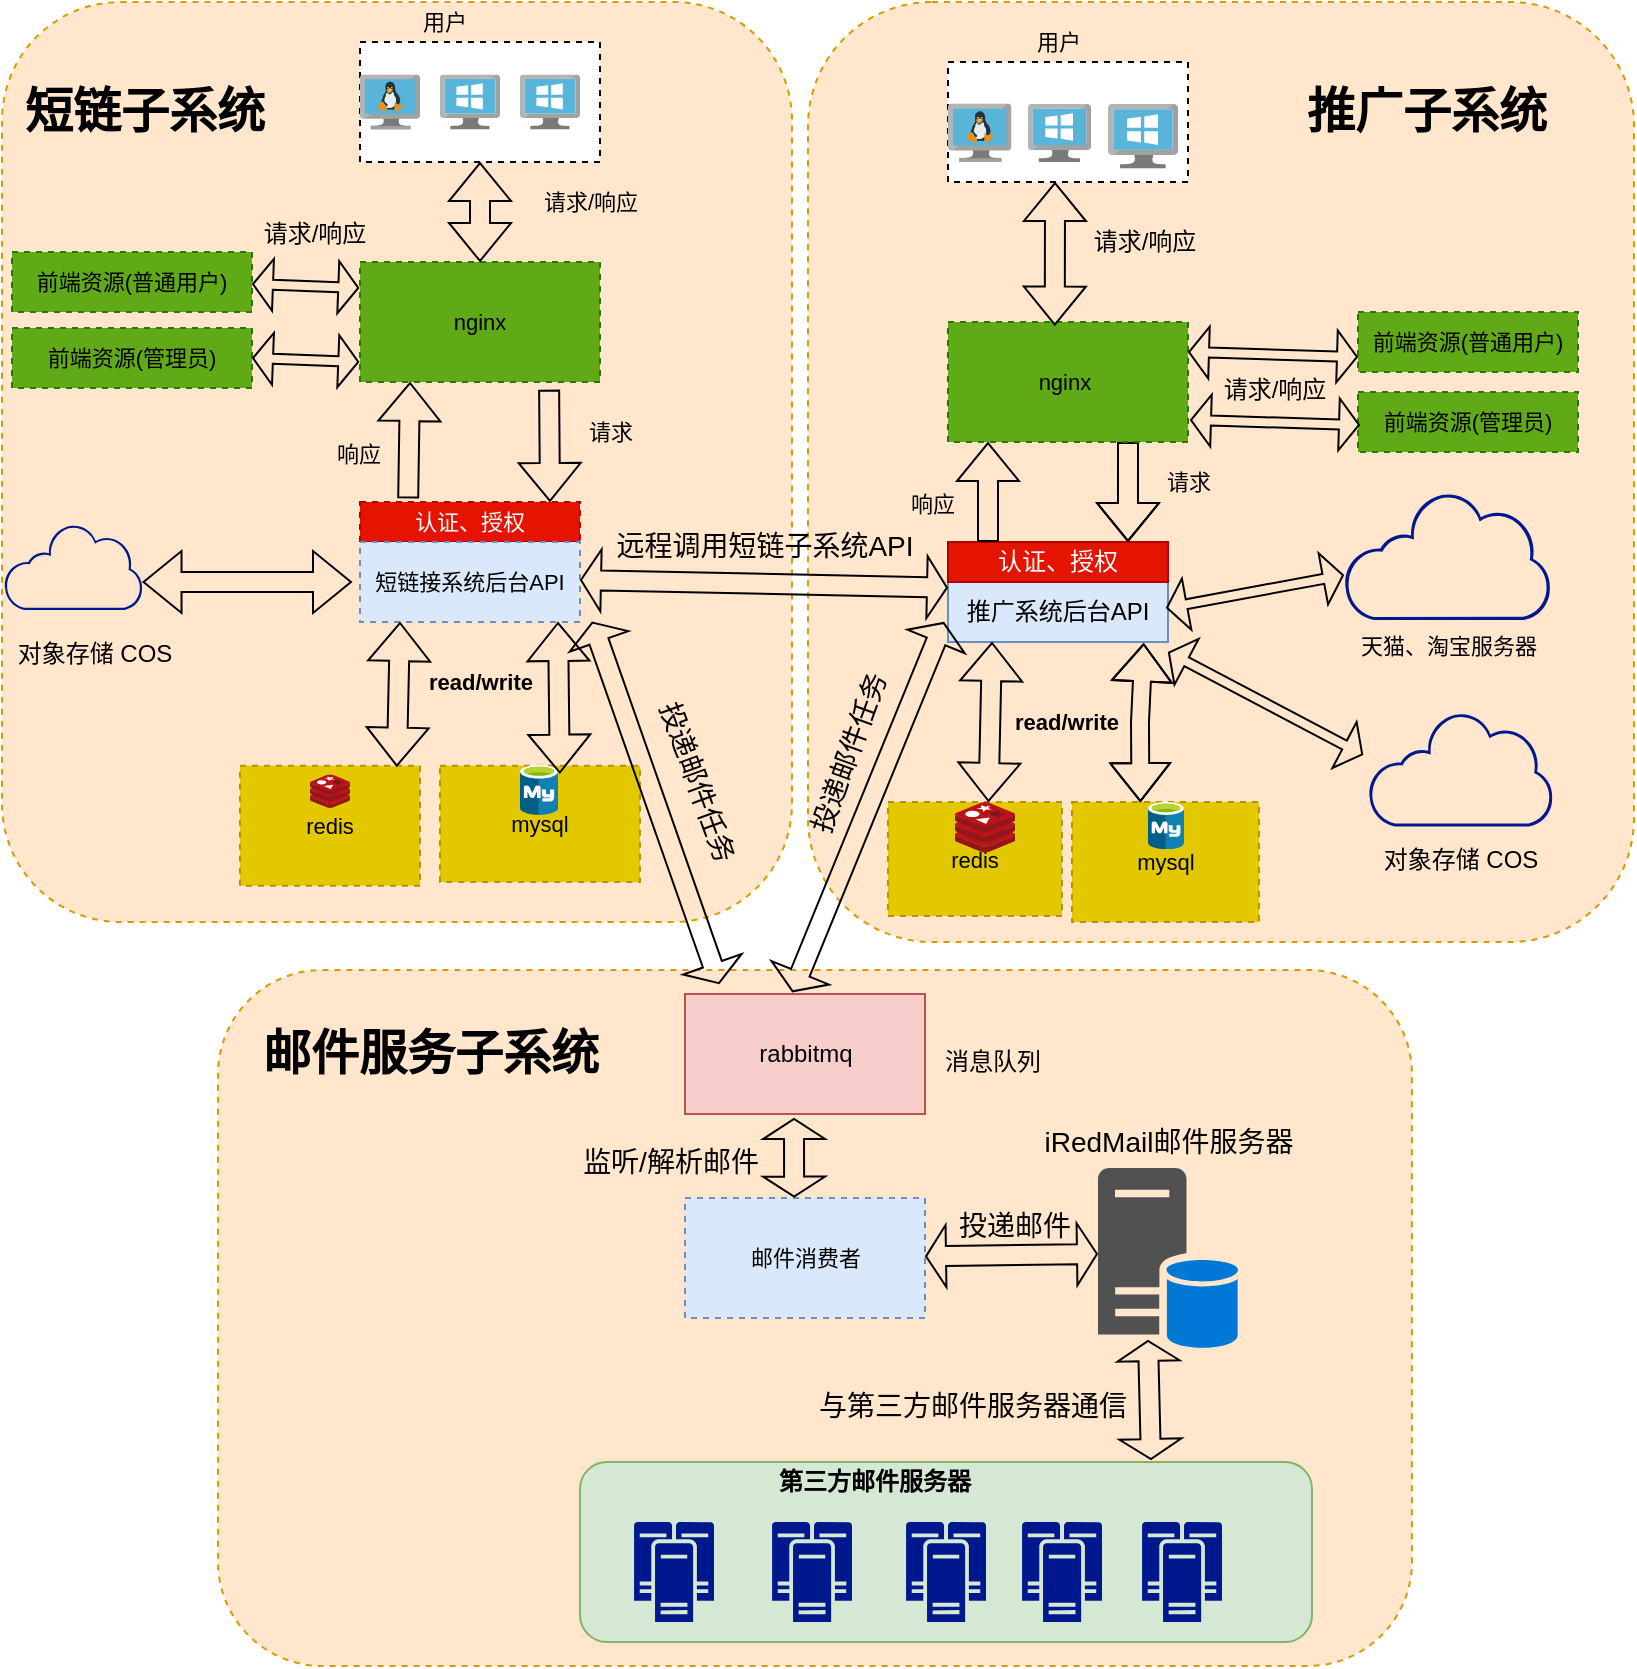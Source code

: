 <mxfile version="18.1.1" type="github">
  <diagram id="CSwuzUKMIccfADh2_HcM" name="第 1 页">
    <mxGraphModel dx="1038" dy="483" grid="0" gridSize="10" guides="1" tooltips="1" connect="1" arrows="1" fold="1" page="1" pageScale="1" pageWidth="827" pageHeight="1169" math="0" shadow="0">
      <root>
        <mxCell id="0" />
        <mxCell id="1" parent="0" />
        <mxCell id="Br_0iNkM0B_P52d63Boj-1" value="" style="rounded=1;whiteSpace=wrap;html=1;dashed=1;fillColor=#ffe6cc;strokeColor=#d79b00;" parent="1" vertex="1">
          <mxGeometry x="5" y="10" width="395" height="460" as="geometry" />
        </mxCell>
        <mxCell id="Br_0iNkM0B_P52d63Boj-2" value="认证、授权" style="rounded=0;whiteSpace=wrap;html=1;dashed=1;fontFamily=Helvetica;fontSize=11;fontColor=#ffffff;fillColor=#e51400;strokeColor=#B20000;" parent="1" vertex="1">
          <mxGeometry x="184" y="260" width="110" height="20" as="geometry" />
        </mxCell>
        <mxCell id="Br_0iNkM0B_P52d63Boj-3" value="短链接系统后台API" style="rounded=0;whiteSpace=wrap;html=1;dashed=1;fontFamily=Helvetica;fontSize=11;fillColor=#dae8fc;strokeColor=#6c8ebf;" parent="1" vertex="1">
          <mxGeometry x="184" y="280" width="110" height="40" as="geometry" />
        </mxCell>
        <mxCell id="Br_0iNkM0B_P52d63Boj-4" value="redis" style="rounded=0;whiteSpace=wrap;html=1;dashed=1;fontFamily=Helvetica;fontSize=11;fontColor=#000000;fillColor=#e3c800;strokeColor=#B09500;" parent="1" vertex="1">
          <mxGeometry x="124" y="391.84" width="90" height="60" as="geometry" />
        </mxCell>
        <mxCell id="Br_0iNkM0B_P52d63Boj-5" value="" style="sketch=0;aspect=fixed;html=1;points=[];align=center;image;fontSize=12;image=img/lib/mscae/Cache_Redis_Product.svg;dashed=1;fontFamily=Helvetica;fontColor=default;" parent="1" vertex="1">
          <mxGeometry x="159" y="396.2" width="20" height="16.8" as="geometry" />
        </mxCell>
        <mxCell id="Br_0iNkM0B_P52d63Boj-6" value="mysql" style="rounded=0;whiteSpace=wrap;html=1;dashed=1;fontFamily=Helvetica;fontSize=11;fontColor=#000000;fillColor=#e3c800;strokeColor=#B09500;" parent="1" vertex="1">
          <mxGeometry x="224" y="391.84" width="100" height="58.16" as="geometry" />
        </mxCell>
        <mxCell id="Br_0iNkM0B_P52d63Boj-7" value="" style="sketch=0;aspect=fixed;html=1;points=[];align=center;image;fontSize=12;image=img/lib/mscae/Azure_Database_for_MySQL_servers.svg;dashed=1;fontFamily=Helvetica;fontColor=default;" parent="1" vertex="1">
          <mxGeometry x="264" y="391.44" width="19" height="25" as="geometry" />
        </mxCell>
        <mxCell id="Br_0iNkM0B_P52d63Boj-8" value="" style="shape=flexArrow;endArrow=classic;startArrow=classic;html=1;rounded=0;labelBackgroundColor=default;fontFamily=Helvetica;fontSize=11;fontColor=default;strokeColor=default;exitX=0.871;exitY=0.008;exitDx=0;exitDy=0;exitPerimeter=0;" parent="1" source="Br_0iNkM0B_P52d63Boj-4" edge="1">
          <mxGeometry width="100" height="100" relative="1" as="geometry">
            <mxPoint x="104" y="420" as="sourcePoint" />
            <mxPoint x="204" y="320" as="targetPoint" />
          </mxGeometry>
        </mxCell>
        <mxCell id="Br_0iNkM0B_P52d63Boj-9" value="" style="shape=flexArrow;endArrow=classic;startArrow=classic;html=1;rounded=0;labelBackgroundColor=default;fontFamily=Helvetica;fontSize=11;fontColor=default;strokeColor=default;exitX=1.048;exitY=0.173;exitDx=0;exitDy=0;exitPerimeter=0;" parent="1" source="Br_0iNkM0B_P52d63Boj-7" edge="1">
          <mxGeometry width="100" height="100" relative="1" as="geometry">
            <mxPoint x="183" y="420" as="sourcePoint" />
            <mxPoint x="283" y="320" as="targetPoint" />
          </mxGeometry>
        </mxCell>
        <mxCell id="Br_0iNkM0B_P52d63Boj-10" value="&lt;b&gt;read/write&lt;/b&gt;" style="text;html=1;align=center;verticalAlign=middle;resizable=0;points=[];autosize=1;strokeColor=none;fillColor=none;fontSize=11;fontFamily=Helvetica;fontColor=default;" parent="1" vertex="1">
          <mxGeometry x="209" y="340" width="70" height="20" as="geometry" />
        </mxCell>
        <mxCell id="Br_0iNkM0B_P52d63Boj-11" value="&lt;font color=&quot;#000000&quot;&gt;nginx&lt;/font&gt;" style="rounded=0;whiteSpace=wrap;html=1;dashed=1;fontFamily=Helvetica;fontSize=11;fontColor=#ffffff;fillColor=#60a917;strokeColor=#2D7600;" parent="1" vertex="1">
          <mxGeometry x="184" y="140" width="120" height="60" as="geometry" />
        </mxCell>
        <mxCell id="Br_0iNkM0B_P52d63Boj-12" value="&lt;font color=&quot;#000000&quot;&gt;前端资源(普通用户)&lt;/font&gt;" style="rounded=0;whiteSpace=wrap;html=1;dashed=1;fontFamily=Helvetica;fontSize=11;fontColor=#ffffff;fillColor=#60a917;strokeColor=#2D7600;" parent="1" vertex="1">
          <mxGeometry x="10" y="135" width="120" height="30" as="geometry" />
        </mxCell>
        <mxCell id="Br_0iNkM0B_P52d63Boj-16" value="" style="shape=flexArrow;endArrow=classic;html=1;rounded=0;labelBackgroundColor=default;fontFamily=Helvetica;fontSize=11;fontColor=default;strokeColor=default;exitX=0.219;exitY=-0.091;exitDx=0;exitDy=0;exitPerimeter=0;" parent="1" source="Br_0iNkM0B_P52d63Boj-2" edge="1">
          <mxGeometry width="50" height="50" relative="1" as="geometry">
            <mxPoint x="159" y="250" as="sourcePoint" />
            <mxPoint x="209" y="200" as="targetPoint" />
          </mxGeometry>
        </mxCell>
        <mxCell id="Br_0iNkM0B_P52d63Boj-17" value="" style="shape=flexArrow;endArrow=classic;html=1;rounded=0;labelBackgroundColor=default;fontFamily=Helvetica;fontSize=11;fontColor=default;strokeColor=default;exitX=0.788;exitY=1.063;exitDx=0;exitDy=0;exitPerimeter=0;" parent="1" source="Br_0iNkM0B_P52d63Boj-11" edge="1">
          <mxGeometry width="50" height="50" relative="1" as="geometry">
            <mxPoint x="229" y="310" as="sourcePoint" />
            <mxPoint x="279" y="260" as="targetPoint" />
          </mxGeometry>
        </mxCell>
        <mxCell id="Br_0iNkM0B_P52d63Boj-18" value="响应" style="text;html=1;align=center;verticalAlign=middle;resizable=0;points=[];autosize=1;strokeColor=none;fillColor=none;fontSize=11;fontFamily=Helvetica;fontColor=default;" parent="1" vertex="1">
          <mxGeometry x="163" y="226" width="40" height="20" as="geometry" />
        </mxCell>
        <mxCell id="Br_0iNkM0B_P52d63Boj-19" value="请求" style="text;html=1;align=center;verticalAlign=middle;resizable=0;points=[];autosize=1;strokeColor=none;fillColor=none;fontSize=11;fontFamily=Helvetica;fontColor=default;" parent="1" vertex="1">
          <mxGeometry x="289" y="215" width="40" height="20" as="geometry" />
        </mxCell>
        <mxCell id="Br_0iNkM0B_P52d63Boj-20" value="" style="rounded=0;whiteSpace=wrap;html=1;dashed=1;fontFamily=Helvetica;fontSize=11;fontColor=default;" parent="1" vertex="1">
          <mxGeometry x="184" y="30" width="120" height="60" as="geometry" />
        </mxCell>
        <mxCell id="Br_0iNkM0B_P52d63Boj-21" value="" style="sketch=0;aspect=fixed;html=1;points=[];align=center;image;fontSize=12;image=img/lib/mscae/VM_Linux.svg;dashed=1;fontFamily=Helvetica;fontColor=default;" parent="1" vertex="1">
          <mxGeometry x="184" y="46.2" width="30" height="27.6" as="geometry" />
        </mxCell>
        <mxCell id="Br_0iNkM0B_P52d63Boj-22" value="" style="sketch=0;aspect=fixed;html=1;points=[];align=center;image;fontSize=12;image=img/lib/mscae/VirtualMachineWindows.svg;dashed=1;fontFamily=Helvetica;fontColor=default;" parent="1" vertex="1">
          <mxGeometry x="224" y="46.2" width="30" height="27.6" as="geometry" />
        </mxCell>
        <mxCell id="Br_0iNkM0B_P52d63Boj-23" value="" style="sketch=0;aspect=fixed;html=1;points=[];align=center;image;fontSize=12;image=img/lib/mscae/VirtualMachineWindows.svg;dashed=1;fontFamily=Helvetica;fontColor=default;" parent="1" vertex="1">
          <mxGeometry x="264" y="46.2" width="30" height="27.6" as="geometry" />
        </mxCell>
        <mxCell id="Br_0iNkM0B_P52d63Boj-24" value="用户" style="text;html=1;align=center;verticalAlign=middle;resizable=0;points=[];autosize=1;strokeColor=none;fillColor=none;fontSize=11;fontFamily=Helvetica;fontColor=default;" parent="1" vertex="1">
          <mxGeometry x="206" y="10" width="40" height="20" as="geometry" />
        </mxCell>
        <mxCell id="Br_0iNkM0B_P52d63Boj-25" value="请求/响应" style="text;html=1;align=center;verticalAlign=middle;resizable=0;points=[];autosize=1;strokeColor=none;fillColor=none;fontSize=11;fontFamily=Helvetica;fontColor=default;" parent="1" vertex="1">
          <mxGeometry x="264" y="100" width="70" height="20" as="geometry" />
        </mxCell>
        <mxCell id="Br_0iNkM0B_P52d63Boj-30" value="&lt;font color=&quot;#000000&quot;&gt;前端资源(管理员)&lt;/font&gt;" style="rounded=0;whiteSpace=wrap;html=1;dashed=1;fontFamily=Helvetica;fontSize=11;fontColor=#ffffff;fillColor=#60a917;strokeColor=#2D7600;" parent="1" vertex="1">
          <mxGeometry x="10" y="173" width="120" height="30" as="geometry" />
        </mxCell>
        <mxCell id="Br_0iNkM0B_P52d63Boj-32" value="&lt;h1 style=&quot;outline: none; margin: 0px; padding: 0px; font-size: 40px; box-sizing: border-box; -webkit-tap-highlight-color: transparent; line-height: 52px; font-weight: 500; overflow: hidden; text-overflow: ellipsis; font-family: &amp;quot;pingfang SC&amp;quot;, &amp;quot;helvetica neue&amp;quot;, arial, &amp;quot;hiragino sans gb&amp;quot;, &amp;quot;microsoft yahei ui&amp;quot;, &amp;quot;microsoft yahei&amp;quot;, simsun, sans-serif; text-align: start; background-color: rgb(241, 243, 244);&quot; id=&quot;hero_tit&quot; class=&quot;tpm-prod-hero__tit&quot;&gt;&lt;br&gt;&lt;/h1&gt;" style="sketch=0;aspect=fixed;pointerEvents=1;shadow=0;dashed=0;html=1;strokeColor=none;labelPosition=center;verticalLabelPosition=bottom;verticalAlign=top;align=center;fillColor=#00188D;shape=mxgraph.mscae.enterprise.internet_hollow;fontFamily=Helvetica;fontSize=11;fontColor=default;" parent="1" vertex="1">
          <mxGeometry x="6.0" y="271" width="69.26" height="42.94" as="geometry" />
        </mxCell>
        <mxCell id="Br_0iNkM0B_P52d63Boj-33" value="对象存储 COS" style="text;html=1;align=center;verticalAlign=middle;resizable=0;points=[];autosize=1;strokeColor=none;fillColor=none;" parent="1" vertex="1">
          <mxGeometry x="6" y="325.8" width="90" height="20" as="geometry" />
        </mxCell>
        <mxCell id="Br_0iNkM0B_P52d63Boj-35" value="" style="shape=flexArrow;endArrow=classic;startArrow=classic;html=1;rounded=0;" parent="1" edge="1">
          <mxGeometry width="100" height="100" relative="1" as="geometry">
            <mxPoint x="75.26" y="300" as="sourcePoint" />
            <mxPoint x="180" y="300" as="targetPoint" />
          </mxGeometry>
        </mxCell>
        <mxCell id="Br_0iNkM0B_P52d63Boj-36" value="" style="shape=flexArrow;endArrow=classic;startArrow=classic;html=1;rounded=0;" parent="1" source="Br_0iNkM0B_P52d63Boj-11" edge="1">
          <mxGeometry width="100" height="100" relative="1" as="geometry">
            <mxPoint x="144" y="190" as="sourcePoint" />
            <mxPoint x="244" y="90" as="targetPoint" />
          </mxGeometry>
        </mxCell>
        <mxCell id="Br_0iNkM0B_P52d63Boj-43" value="" style="shape=flexArrow;endArrow=classic;startArrow=classic;html=1;rounded=0;startSize=3;endSize=3;entryX=-0.003;entryY=0.867;entryDx=0;entryDy=0;entryPerimeter=0;width=5;" parent="1" edge="1">
          <mxGeometry width="100" height="100" relative="1" as="geometry">
            <mxPoint x="130" y="188" as="sourcePoint" />
            <mxPoint x="183.64" y="190.02" as="targetPoint" />
          </mxGeometry>
        </mxCell>
        <mxCell id="Br_0iNkM0B_P52d63Boj-44" value="" style="shape=flexArrow;endArrow=classic;startArrow=classic;html=1;rounded=0;startSize=3;endSize=3;entryX=-0.003;entryY=0.867;entryDx=0;entryDy=0;entryPerimeter=0;width=5;" parent="1" edge="1">
          <mxGeometry width="100" height="100" relative="1" as="geometry">
            <mxPoint x="130" y="151" as="sourcePoint" />
            <mxPoint x="183.64" y="153.02" as="targetPoint" />
          </mxGeometry>
        </mxCell>
        <mxCell id="Br_0iNkM0B_P52d63Boj-45" value="" style="rounded=1;whiteSpace=wrap;html=1;dashed=1;fillColor=#ffe6cc;strokeColor=#d79b00;" parent="1" vertex="1">
          <mxGeometry x="408" y="10" width="413" height="470" as="geometry" />
        </mxCell>
        <mxCell id="Br_0iNkM0B_P52d63Boj-46" value="推广系统后台API" style="rounded=0;whiteSpace=wrap;html=1;fillColor=#dae8fc;strokeColor=#6c8ebf;" parent="1" vertex="1">
          <mxGeometry x="478" y="300" width="110" height="30" as="geometry" />
        </mxCell>
        <mxCell id="Br_0iNkM0B_P52d63Boj-47" value="认证、授权" style="rounded=0;whiteSpace=wrap;html=1;fillColor=#e51400;strokeColor=#B20000;fontColor=#ffffff;" parent="1" vertex="1">
          <mxGeometry x="478" y="280" width="110" height="20" as="geometry" />
        </mxCell>
        <mxCell id="Br_0iNkM0B_P52d63Boj-48" value="" style="shape=flexArrow;endArrow=classic;html=1;rounded=0;" parent="1" edge="1">
          <mxGeometry width="50" height="50" relative="1" as="geometry">
            <mxPoint x="498" y="280" as="sourcePoint" />
            <mxPoint x="498" y="230" as="targetPoint" />
          </mxGeometry>
        </mxCell>
        <mxCell id="Br_0iNkM0B_P52d63Boj-50" value="" style="shape=flexArrow;endArrow=classic;html=1;rounded=0;entryX=0.818;entryY=0;entryDx=0;entryDy=0;entryPerimeter=0;" parent="1" target="Br_0iNkM0B_P52d63Boj-47" edge="1">
          <mxGeometry width="50" height="50" relative="1" as="geometry">
            <mxPoint x="568" y="230" as="sourcePoint" />
            <mxPoint x="618" y="170" as="targetPoint" />
            <Array as="points">
              <mxPoint x="568" y="240" />
            </Array>
          </mxGeometry>
        </mxCell>
        <mxCell id="Br_0iNkM0B_P52d63Boj-52" value="&lt;font color=&quot;#000000&quot;&gt;nginx&amp;nbsp;&lt;/font&gt;" style="rounded=0;whiteSpace=wrap;html=1;fontFamily=Helvetica;fontSize=11;fontColor=#ffffff;dashed=1;fillColor=#60a917;strokeColor=#2D7600;" parent="1" vertex="1">
          <mxGeometry x="478" y="170" width="120" height="60" as="geometry" />
        </mxCell>
        <mxCell id="Br_0iNkM0B_P52d63Boj-53" value="&lt;font color=&quot;#000000&quot;&gt;前端资源(普通用户)&lt;/font&gt;" style="rounded=0;whiteSpace=wrap;html=1;dashed=1;fontFamily=Helvetica;fontSize=11;fontColor=#ffffff;fillColor=#60a917;strokeColor=#2D7600;" parent="1" vertex="1">
          <mxGeometry x="683" y="165" width="110" height="30" as="geometry" />
        </mxCell>
        <mxCell id="Br_0iNkM0B_P52d63Boj-56" value="" style="rounded=0;whiteSpace=wrap;html=1;dashed=1;fontFamily=Helvetica;fontSize=11;fontColor=default;" parent="1" vertex="1">
          <mxGeometry x="478" y="40" width="120" height="60" as="geometry" />
        </mxCell>
        <mxCell id="Br_0iNkM0B_P52d63Boj-57" value="用户" style="text;html=1;align=center;verticalAlign=middle;resizable=0;points=[];autosize=1;strokeColor=none;fillColor=none;fontSize=11;fontFamily=Helvetica;fontColor=default;" parent="1" vertex="1">
          <mxGeometry x="513" y="20" width="40" height="20" as="geometry" />
        </mxCell>
        <mxCell id="Br_0iNkM0B_P52d63Boj-58" value="天猫、淘宝服务器" style="sketch=0;aspect=fixed;pointerEvents=1;shadow=0;dashed=0;html=1;strokeColor=none;labelPosition=center;verticalLabelPosition=bottom;verticalAlign=top;align=center;fillColor=#00188D;shape=mxgraph.mscae.enterprise.internet_hollow;fontFamily=Helvetica;fontSize=11;fontColor=default;" parent="1" vertex="1">
          <mxGeometry x="676" y="254.98" width="103.26" height="64.02" as="geometry" />
        </mxCell>
        <mxCell id="Br_0iNkM0B_P52d63Boj-61" value="redis" style="rounded=0;whiteSpace=wrap;html=1;dashed=1;fontFamily=Helvetica;fontSize=11;fontColor=#000000;fillColor=#e3c800;strokeColor=#B09500;" parent="1" vertex="1">
          <mxGeometry x="448" y="410" width="87" height="57" as="geometry" />
        </mxCell>
        <mxCell id="Br_0iNkM0B_P52d63Boj-62" value="mysql" style="rounded=0;whiteSpace=wrap;html=1;dashed=1;fontFamily=Helvetica;fontSize=11;fontColor=#000000;fillColor=#e3c800;strokeColor=#B09500;" parent="1" vertex="1">
          <mxGeometry x="540" y="410" width="93.5" height="60" as="geometry" />
        </mxCell>
        <mxCell id="Br_0iNkM0B_P52d63Boj-63" value="" style="shape=flexArrow;endArrow=classic;startArrow=classic;html=1;rounded=0;labelBackgroundColor=default;fontFamily=Helvetica;fontSize=11;fontColor=default;strokeColor=default;width=8.966;endSize=5.869;exitX=0.398;exitY=0.001;exitDx=0;exitDy=0;exitPerimeter=0;entryX=0.844;entryY=1.021;entryDx=0;entryDy=0;entryPerimeter=0;" parent="1" edge="1">
          <mxGeometry width="100" height="100" relative="1" as="geometry">
            <mxPoint x="574.213" y="410.06" as="sourcePoint" />
            <mxPoint x="575.84" y="330.63" as="targetPoint" />
            <Array as="points">
              <mxPoint x="574" y="370" />
            </Array>
          </mxGeometry>
        </mxCell>
        <mxCell id="Br_0iNkM0B_P52d63Boj-64" value="" style="shape=flexArrow;endArrow=classic;startArrow=classic;html=1;rounded=0;labelBackgroundColor=default;fontFamily=Helvetica;fontSize=11;fontColor=default;strokeColor=default;exitX=0.75;exitY=0;exitDx=0;exitDy=0;" parent="1" edge="1">
          <mxGeometry width="100" height="100" relative="1" as="geometry">
            <mxPoint x="498.25" y="410.0" as="sourcePoint" />
            <mxPoint x="500" y="330" as="targetPoint" />
          </mxGeometry>
        </mxCell>
        <mxCell id="Br_0iNkM0B_P52d63Boj-65" value="" style="sketch=0;aspect=fixed;html=1;points=[];align=center;image;fontSize=12;image=img/lib/mscae/Cache_Redis_Product.svg;dashed=1;fontFamily=Helvetica;fontColor=default;" parent="1" vertex="1">
          <mxGeometry x="481.5" y="410" width="30" height="25.2" as="geometry" />
        </mxCell>
        <mxCell id="Br_0iNkM0B_P52d63Boj-66" value="" style="sketch=0;aspect=fixed;html=1;points=[];align=center;image;fontSize=12;image=img/lib/mscae/VM_Linux.svg;dashed=1;fontFamily=Helvetica;fontColor=default;" parent="1" vertex="1">
          <mxGeometry x="478" y="60.8" width="31.74" height="29.2" as="geometry" />
        </mxCell>
        <mxCell id="Br_0iNkM0B_P52d63Boj-67" value="" style="sketch=0;aspect=fixed;html=1;points=[];align=center;image;fontSize=12;image=img/lib/mscae/VirtualMachineWindows.svg;dashed=1;fontFamily=Helvetica;fontColor=default;" parent="1" vertex="1">
          <mxGeometry x="518" y="61" width="31.52" height="29" as="geometry" />
        </mxCell>
        <mxCell id="Br_0iNkM0B_P52d63Boj-68" value="" style="sketch=0;aspect=fixed;html=1;points=[];align=center;image;fontSize=12;image=img/lib/mscae/VirtualMachineWindows.svg;dashed=1;fontFamily=Helvetica;fontColor=default;" parent="1" vertex="1">
          <mxGeometry x="558" y="61" width="35" height="32.2" as="geometry" />
        </mxCell>
        <mxCell id="Br_0iNkM0B_P52d63Boj-69" value="" style="sketch=0;aspect=fixed;html=1;points=[];align=center;image;fontSize=12;image=img/lib/mscae/Azure_Database_for_MySQL_servers.svg;dashed=1;fontFamily=Helvetica;fontColor=default;" parent="1" vertex="1">
          <mxGeometry x="578" y="410" width="18" height="23.68" as="geometry" />
        </mxCell>
        <mxCell id="Br_0iNkM0B_P52d63Boj-70" value="read/write" style="text;html=1;align=center;verticalAlign=middle;resizable=0;points=[];autosize=1;strokeColor=none;fillColor=none;fontSize=11;fontFamily=Helvetica;fontColor=default;fontStyle=1" parent="1" vertex="1">
          <mxGeometry x="502" y="360" width="70" height="20" as="geometry" />
        </mxCell>
        <mxCell id="Br_0iNkM0B_P52d63Boj-71" value="&lt;font color=&quot;#000000&quot;&gt;前端资源(管理员)&lt;/font&gt;" style="rounded=0;whiteSpace=wrap;html=1;dashed=1;fontFamily=Helvetica;fontSize=11;fontColor=#ffffff;fillColor=#60a917;strokeColor=#2D7600;" parent="1" vertex="1">
          <mxGeometry x="683" y="205" width="110" height="30" as="geometry" />
        </mxCell>
        <mxCell id="Br_0iNkM0B_P52d63Boj-73" value="请求/响应" style="text;html=1;align=center;verticalAlign=middle;resizable=0;points=[];autosize=1;strokeColor=none;fillColor=none;" parent="1" vertex="1">
          <mxGeometry x="610.5" y="195" width="61" height="18" as="geometry" />
        </mxCell>
        <mxCell id="Br_0iNkM0B_P52d63Boj-74" value="&lt;h1 style=&quot;outline: none; margin: 0px; padding: 0px; font-size: 40px; box-sizing: border-box; -webkit-tap-highlight-color: transparent; line-height: 52px; font-weight: 500; overflow: hidden; text-overflow: ellipsis; font-family: &amp;quot;pingfang SC&amp;quot;, &amp;quot;helvetica neue&amp;quot;, arial, &amp;quot;hiragino sans gb&amp;quot;, &amp;quot;microsoft yahei ui&amp;quot;, &amp;quot;microsoft yahei&amp;quot;, simsun, sans-serif; text-align: start; background-color: rgb(241, 243, 244);&quot; id=&quot;hero_tit&quot; class=&quot;tpm-prod-hero__tit&quot;&gt;&lt;br&gt;&lt;/h1&gt;" style="sketch=0;aspect=fixed;pointerEvents=1;shadow=0;dashed=0;html=1;strokeColor=none;labelPosition=center;verticalLabelPosition=bottom;verticalAlign=top;align=center;fillColor=#00188D;shape=mxgraph.mscae.enterprise.internet_hollow;fontFamily=Helvetica;fontSize=11;fontColor=default;" parent="1" vertex="1">
          <mxGeometry x="688.13" y="365" width="92.26" height="57.2" as="geometry" />
        </mxCell>
        <mxCell id="Br_0iNkM0B_P52d63Boj-75" value="对象存储 COS" style="text;html=1;align=center;verticalAlign=middle;resizable=0;points=[];autosize=1;strokeColor=none;fillColor=none;" parent="1" vertex="1">
          <mxGeometry x="689.26" y="428.5" width="90" height="20" as="geometry" />
        </mxCell>
        <mxCell id="Br_0iNkM0B_P52d63Boj-77" value="" style="shape=flexArrow;endArrow=classic;startArrow=classic;html=1;rounded=0;exitX=0.445;exitY=0.03;exitDx=0;exitDy=0;exitPerimeter=0;" parent="1" source="Br_0iNkM0B_P52d63Boj-52" edge="1">
          <mxGeometry width="100" height="100" relative="1" as="geometry">
            <mxPoint x="431.5" y="200" as="sourcePoint" />
            <mxPoint x="531.5" y="100" as="targetPoint" />
          </mxGeometry>
        </mxCell>
        <mxCell id="Br_0iNkM0B_P52d63Boj-78" value="请求/响应" style="text;html=1;align=center;verticalAlign=middle;resizable=0;points=[];autosize=1;strokeColor=none;fillColor=none;" parent="1" vertex="1">
          <mxGeometry x="540.5" y="120" width="70" height="20" as="geometry" />
        </mxCell>
        <mxCell id="Br_0iNkM0B_P52d63Boj-80" value="" style="shape=flexArrow;endArrow=classic;startArrow=classic;html=1;rounded=0;startSize=3;endSize=3;entryX=0;entryY=0.75;entryDx=0;entryDy=0;width=5;" parent="1" target="Br_0iNkM0B_P52d63Boj-53" edge="1">
          <mxGeometry width="100" height="100" relative="1" as="geometry">
            <mxPoint x="598" y="185" as="sourcePoint" />
            <mxPoint x="698" y="85" as="targetPoint" />
          </mxGeometry>
        </mxCell>
        <mxCell id="Br_0iNkM0B_P52d63Boj-81" value="" style="shape=flexArrow;endArrow=classic;startArrow=classic;html=1;rounded=0;startSize=3;endSize=3;entryX=0;entryY=0.75;entryDx=0;entryDy=0;width=5;" parent="1" edge="1">
          <mxGeometry width="100" height="100" relative="1" as="geometry">
            <mxPoint x="599" y="219" as="sourcePoint" />
            <mxPoint x="684" y="221.5" as="targetPoint" />
          </mxGeometry>
        </mxCell>
        <mxCell id="Br_0iNkM0B_P52d63Boj-82" value="请求/响应" style="text;html=1;align=center;verticalAlign=middle;resizable=0;points=[];autosize=1;strokeColor=none;fillColor=none;" parent="1" vertex="1">
          <mxGeometry x="130" y="117" width="61" height="18" as="geometry" />
        </mxCell>
        <mxCell id="Br_0iNkM0B_P52d63Boj-83" value="短链子系统" style="text;html=1;align=center;verticalAlign=middle;resizable=0;points=[];autosize=1;strokeColor=none;fillColor=none;fontStyle=1;fontSize=24;" parent="1" vertex="1">
          <mxGeometry x="11" y="48" width="130" height="33" as="geometry" />
        </mxCell>
        <mxCell id="Br_0iNkM0B_P52d63Boj-84" value="&lt;b&gt;推广子系统&lt;/b&gt;" style="text;html=1;align=center;verticalAlign=middle;resizable=0;points=[];autosize=1;strokeColor=none;fillColor=none;fontSize=24;" parent="1" vertex="1">
          <mxGeometry x="652" y="48" width="130" height="33" as="geometry" />
        </mxCell>
        <mxCell id="Br_0iNkM0B_P52d63Boj-85" value="" style="rounded=1;whiteSpace=wrap;html=1;dashed=1;fontSize=24;fillColor=#ffe6cc;strokeColor=#d79b00;" parent="1" vertex="1">
          <mxGeometry x="113" y="494" width="597" height="348" as="geometry" />
        </mxCell>
        <mxCell id="Br_0iNkM0B_P52d63Boj-87" value="" style="shape=flexArrow;endArrow=classic;startArrow=classic;html=1;rounded=0;fontSize=24;startSize=3;endSize=3;width=5;" parent="1" target="Br_0iNkM0B_P52d63Boj-58" edge="1">
          <mxGeometry width="100" height="100" relative="1" as="geometry">
            <mxPoint x="587" y="313" as="sourcePoint" />
            <mxPoint x="687" y="213" as="targetPoint" />
          </mxGeometry>
        </mxCell>
        <mxCell id="Br_0iNkM0B_P52d63Boj-89" value="" style="shape=flexArrow;endArrow=classic;startArrow=classic;html=1;rounded=0;fontSize=24;startSize=3;endSize=3;entryX=-0.028;entryY=0.374;entryDx=0;entryDy=0;entryPerimeter=0;width=5;" parent="1" target="Br_0iNkM0B_P52d63Boj-74" edge="1">
          <mxGeometry width="100" height="100" relative="1" as="geometry">
            <mxPoint x="588" y="335" as="sourcePoint" />
            <mxPoint x="688" y="235" as="targetPoint" />
          </mxGeometry>
        </mxCell>
        <mxCell id="Br_0iNkM0B_P52d63Boj-91" value="" style="shape=flexArrow;endArrow=classic;startArrow=classic;html=1;rounded=0;fontSize=24;startSize=3;endSize=3;" parent="1" edge="1">
          <mxGeometry width="100" height="100" relative="1" as="geometry">
            <mxPoint x="294" y="299" as="sourcePoint" />
            <mxPoint x="478" y="302.849" as="targetPoint" />
          </mxGeometry>
        </mxCell>
        <mxCell id="Br_0iNkM0B_P52d63Boj-94" value="rabbitmq" style="rounded=0;whiteSpace=wrap;html=1;fillColor=#f8cecc;strokeColor=#b85450;" parent="1" vertex="1">
          <mxGeometry x="346.5" y="506" width="120" height="60" as="geometry" />
        </mxCell>
        <mxCell id="Br_0iNkM0B_P52d63Boj-95" value="" style="shape=flexArrow;endArrow=classic;startArrow=classic;html=1;rounded=0;fontSize=24;startSize=3;endSize=3;entryX=0.143;entryY=0.017;entryDx=0;entryDy=0;entryPerimeter=0;" parent="1" edge="1">
          <mxGeometry width="100" height="100" relative="1" as="geometry">
            <mxPoint x="300" y="319.8" as="sourcePoint" />
            <mxPoint x="363.66" y="501.02" as="targetPoint" />
          </mxGeometry>
        </mxCell>
        <mxCell id="Br_0iNkM0B_P52d63Boj-96" value="" style="shape=flexArrow;endArrow=classic;startArrow=classic;html=1;rounded=0;fontSize=24;startSize=3;endSize=3;exitX=0.481;exitY=0.032;exitDx=0;exitDy=0;exitPerimeter=0;" parent="1" source="Br_0iNkM0B_P52d63Boj-85" edge="1">
          <mxGeometry width="100" height="100" relative="1" as="geometry">
            <mxPoint x="376" y="420" as="sourcePoint" />
            <mxPoint x="476" y="320" as="targetPoint" />
          </mxGeometry>
        </mxCell>
        <mxCell id="Br_0iNkM0B_P52d63Boj-97" value="&lt;b&gt;邮件服务子系统&lt;/b&gt;" style="text;html=1;align=center;verticalAlign=middle;resizable=0;points=[];autosize=1;strokeColor=none;fillColor=none;fontSize=24;" parent="1" vertex="1">
          <mxGeometry x="130" y="519.5" width="178" height="33" as="geometry" />
        </mxCell>
        <mxCell id="Br_0iNkM0B_P52d63Boj-98" value="请求" style="text;html=1;align=center;verticalAlign=middle;resizable=0;points=[];autosize=1;strokeColor=none;fillColor=none;fontSize=11;fontFamily=Helvetica;fontColor=default;" parent="1" vertex="1">
          <mxGeometry x="578" y="240" width="40" height="20" as="geometry" />
        </mxCell>
        <mxCell id="Br_0iNkM0B_P52d63Boj-99" value="响应" style="text;html=1;align=center;verticalAlign=middle;resizable=0;points=[];autosize=1;strokeColor=none;fillColor=none;fontSize=11;fontFamily=Helvetica;fontColor=default;" parent="1" vertex="1">
          <mxGeometry x="450" y="251" width="40" height="20" as="geometry" />
        </mxCell>
        <mxCell id="Br_0iNkM0B_P52d63Boj-100" value="邮件消费者" style="rounded=0;whiteSpace=wrap;html=1;dashed=1;fontFamily=Helvetica;fontSize=11;fillColor=#dae8fc;strokeColor=#6c8ebf;" parent="1" vertex="1">
          <mxGeometry x="346.5" y="608" width="120" height="60" as="geometry" />
        </mxCell>
        <mxCell id="Br_0iNkM0B_P52d63Boj-101" value="" style="sketch=0;pointerEvents=1;shadow=0;dashed=0;html=1;strokeColor=none;labelPosition=center;verticalLabelPosition=bottom;verticalAlign=top;align=center;fillColor=#515151;shape=mxgraph.mscae.system_center.primary_site;fontFamily=Helvetica;fontSize=11;fontColor=default;" parent="1" vertex="1">
          <mxGeometry x="553" y="593" width="70" height="90" as="geometry" />
        </mxCell>
        <mxCell id="Br_0iNkM0B_P52d63Boj-103" value="" style="shape=flexArrow;endArrow=classic;startArrow=classic;html=1;rounded=0;fontSize=24;startSize=3;endSize=3;exitX=0.563;exitY=-0.003;exitDx=0;exitDy=0;exitPerimeter=0;" parent="1" edge="1">
          <mxGeometry width="100" height="100" relative="1" as="geometry">
            <mxPoint x="401.06" y="607.82" as="sourcePoint" />
            <mxPoint x="401" y="568" as="targetPoint" />
          </mxGeometry>
        </mxCell>
        <mxCell id="Br_0iNkM0B_P52d63Boj-105" value="" style="shape=flexArrow;endArrow=classic;startArrow=classic;html=1;rounded=0;fontSize=24;startSize=3;endSize=3;" parent="1" source="Br_0iNkM0B_P52d63Boj-100" edge="1">
          <mxGeometry width="100" height="100" relative="1" as="geometry">
            <mxPoint x="453" y="732" as="sourcePoint" />
            <mxPoint x="553" y="636" as="targetPoint" />
          </mxGeometry>
        </mxCell>
        <mxCell id="Br_0iNkM0B_P52d63Boj-106" value="&lt;span style=&quot;font-size: 12px;&quot;&gt;消息队列&lt;/span&gt;" style="text;html=1;align=center;verticalAlign=middle;resizable=0;points=[];autosize=1;strokeColor=none;fillColor=none;fontSize=24;" parent="1" vertex="1">
          <mxGeometry x="471" y="517.5" width="58" height="37" as="geometry" />
        </mxCell>
        <mxCell id="Br_0iNkM0B_P52d63Boj-108" value="" style="rounded=1;whiteSpace=wrap;html=1;fillColor=#d5e8d4;strokeColor=#82b366;" parent="1" vertex="1">
          <mxGeometry x="294" y="740" width="366" height="90" as="geometry" />
        </mxCell>
        <mxCell id="Br_0iNkM0B_P52d63Boj-109" value="" style="sketch=0;aspect=fixed;pointerEvents=1;shadow=0;dashed=0;html=1;strokeColor=none;labelPosition=center;verticalLabelPosition=bottom;verticalAlign=top;align=center;fillColor=#00188D;shape=mxgraph.mscae.enterprise.cluster_server" parent="1" vertex="1">
          <mxGeometry x="321" y="770" width="40" height="50" as="geometry" />
        </mxCell>
        <mxCell id="Br_0iNkM0B_P52d63Boj-110" value="" style="sketch=0;aspect=fixed;pointerEvents=1;shadow=0;dashed=0;html=1;strokeColor=none;labelPosition=center;verticalLabelPosition=bottom;verticalAlign=top;align=center;fillColor=#00188D;shape=mxgraph.mscae.enterprise.cluster_server" parent="1" vertex="1">
          <mxGeometry x="390" y="770" width="40" height="50" as="geometry" />
        </mxCell>
        <mxCell id="Br_0iNkM0B_P52d63Boj-111" value="" style="sketch=0;aspect=fixed;pointerEvents=1;shadow=0;dashed=0;html=1;strokeColor=none;labelPosition=center;verticalLabelPosition=bottom;verticalAlign=top;align=center;fillColor=#00188D;shape=mxgraph.mscae.enterprise.cluster_server" parent="1" vertex="1">
          <mxGeometry x="457" y="770" width="40" height="50" as="geometry" />
        </mxCell>
        <mxCell id="Br_0iNkM0B_P52d63Boj-112" value="&lt;b&gt;第三方邮件服务器&lt;/b&gt;" style="text;html=1;align=center;verticalAlign=middle;resizable=0;points=[];autosize=1;strokeColor=none;fillColor=none;" parent="1" vertex="1">
          <mxGeometry x="388" y="741" width="106" height="18" as="geometry" />
        </mxCell>
        <mxCell id="Br_0iNkM0B_P52d63Boj-113" value="" style="sketch=0;aspect=fixed;pointerEvents=1;shadow=0;dashed=0;html=1;strokeColor=none;labelPosition=center;verticalLabelPosition=bottom;verticalAlign=top;align=center;fillColor=#00188D;shape=mxgraph.mscae.enterprise.cluster_server" parent="1" vertex="1">
          <mxGeometry x="515" y="770" width="40" height="50" as="geometry" />
        </mxCell>
        <mxCell id="Br_0iNkM0B_P52d63Boj-114" value="" style="sketch=0;aspect=fixed;pointerEvents=1;shadow=0;dashed=0;html=1;strokeColor=none;labelPosition=center;verticalLabelPosition=bottom;verticalAlign=top;align=center;fillColor=#00188D;shape=mxgraph.mscae.enterprise.cluster_server" parent="1" vertex="1">
          <mxGeometry x="575" y="770" width="40" height="50" as="geometry" />
        </mxCell>
        <mxCell id="Br_0iNkM0B_P52d63Boj-115" value="" style="shape=flexArrow;endArrow=classic;startArrow=classic;html=1;rounded=0;fontSize=24;startSize=3;endSize=3;exitX=0.78;exitY=-0.011;exitDx=0;exitDy=0;exitPerimeter=0;" parent="1" source="Br_0iNkM0B_P52d63Boj-108" edge="1">
          <mxGeometry width="100" height="100" relative="1" as="geometry">
            <mxPoint x="478" y="779" as="sourcePoint" />
            <mxPoint x="578" y="679" as="targetPoint" />
          </mxGeometry>
        </mxCell>
        <mxCell id="Br_0iNkM0B_P52d63Boj-116" value="&lt;font style=&quot;font-size: 14px;&quot;&gt;iRedMail邮件服务器&lt;/font&gt;" style="text;html=1;align=center;verticalAlign=middle;resizable=0;points=[];autosize=1;strokeColor=none;fillColor=none;fontSize=24;" parent="1" vertex="1">
          <mxGeometry x="521" y="559" width="134" height="36" as="geometry" />
        </mxCell>
        <mxCell id="Br_0iNkM0B_P52d63Boj-117" value="投递邮件任务" style="text;html=1;align=center;verticalAlign=middle;resizable=0;points=[];autosize=1;strokeColor=none;fillColor=none;fontSize=14;rotation=70;" parent="1" vertex="1">
          <mxGeometry x="306" y="389" width="94" height="21" as="geometry" />
        </mxCell>
        <mxCell id="Br_0iNkM0B_P52d63Boj-118" value="投递邮件任务" style="text;html=1;align=center;verticalAlign=middle;resizable=0;points=[];autosize=1;strokeColor=none;fillColor=none;fontSize=14;rotation=-70;" parent="1" vertex="1">
          <mxGeometry x="381" y="375.2" width="94" height="21" as="geometry" />
        </mxCell>
        <mxCell id="Br_0iNkM0B_P52d63Boj-119" value="远程调用短链子系统API" style="text;html=1;align=center;verticalAlign=middle;resizable=0;points=[];autosize=1;strokeColor=none;fillColor=none;fontSize=14;" parent="1" vertex="1">
          <mxGeometry x="306" y="271" width="159" height="21" as="geometry" />
        </mxCell>
        <mxCell id="Br_0iNkM0B_P52d63Boj-120" value="与第三方邮件服务器通信" style="text;html=1;align=center;verticalAlign=middle;resizable=0;points=[];autosize=1;strokeColor=none;fillColor=none;fontSize=14;" parent="1" vertex="1">
          <mxGeometry x="408" y="701" width="164" height="21" as="geometry" />
        </mxCell>
        <mxCell id="Br_0iNkM0B_P52d63Boj-121" value="投递邮件" style="text;html=1;align=center;verticalAlign=middle;resizable=0;points=[];autosize=1;strokeColor=none;fillColor=none;fontSize=14;" parent="1" vertex="1">
          <mxGeometry x="478" y="611" width="66" height="21" as="geometry" />
        </mxCell>
        <mxCell id="Br_0iNkM0B_P52d63Boj-122" value="监听/解析邮件" style="text;html=1;align=center;verticalAlign=middle;resizable=0;points=[];autosize=1;strokeColor=none;fillColor=none;fontSize=14;" parent="1" vertex="1">
          <mxGeometry x="290" y="579" width="98" height="21" as="geometry" />
        </mxCell>
      </root>
    </mxGraphModel>
  </diagram>
</mxfile>
